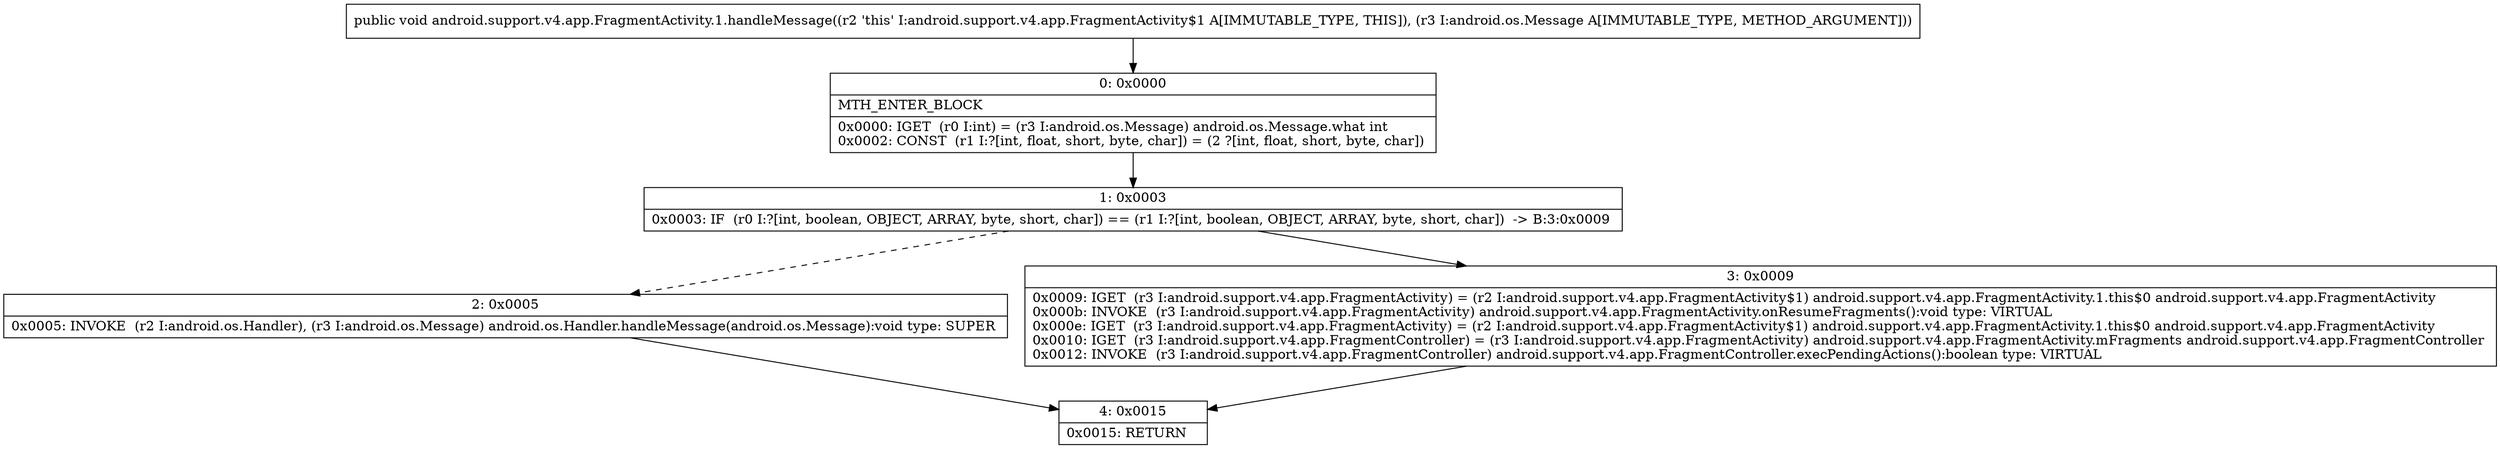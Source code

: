 digraph "CFG forandroid.support.v4.app.FragmentActivity.1.handleMessage(Landroid\/os\/Message;)V" {
Node_0 [shape=record,label="{0\:\ 0x0000|MTH_ENTER_BLOCK\l|0x0000: IGET  (r0 I:int) = (r3 I:android.os.Message) android.os.Message.what int \l0x0002: CONST  (r1 I:?[int, float, short, byte, char]) = (2 ?[int, float, short, byte, char]) \l}"];
Node_1 [shape=record,label="{1\:\ 0x0003|0x0003: IF  (r0 I:?[int, boolean, OBJECT, ARRAY, byte, short, char]) == (r1 I:?[int, boolean, OBJECT, ARRAY, byte, short, char])  \-\> B:3:0x0009 \l}"];
Node_2 [shape=record,label="{2\:\ 0x0005|0x0005: INVOKE  (r2 I:android.os.Handler), (r3 I:android.os.Message) android.os.Handler.handleMessage(android.os.Message):void type: SUPER \l}"];
Node_3 [shape=record,label="{3\:\ 0x0009|0x0009: IGET  (r3 I:android.support.v4.app.FragmentActivity) = (r2 I:android.support.v4.app.FragmentActivity$1) android.support.v4.app.FragmentActivity.1.this$0 android.support.v4.app.FragmentActivity \l0x000b: INVOKE  (r3 I:android.support.v4.app.FragmentActivity) android.support.v4.app.FragmentActivity.onResumeFragments():void type: VIRTUAL \l0x000e: IGET  (r3 I:android.support.v4.app.FragmentActivity) = (r2 I:android.support.v4.app.FragmentActivity$1) android.support.v4.app.FragmentActivity.1.this$0 android.support.v4.app.FragmentActivity \l0x0010: IGET  (r3 I:android.support.v4.app.FragmentController) = (r3 I:android.support.v4.app.FragmentActivity) android.support.v4.app.FragmentActivity.mFragments android.support.v4.app.FragmentController \l0x0012: INVOKE  (r3 I:android.support.v4.app.FragmentController) android.support.v4.app.FragmentController.execPendingActions():boolean type: VIRTUAL \l}"];
Node_4 [shape=record,label="{4\:\ 0x0015|0x0015: RETURN   \l}"];
MethodNode[shape=record,label="{public void android.support.v4.app.FragmentActivity.1.handleMessage((r2 'this' I:android.support.v4.app.FragmentActivity$1 A[IMMUTABLE_TYPE, THIS]), (r3 I:android.os.Message A[IMMUTABLE_TYPE, METHOD_ARGUMENT])) }"];
MethodNode -> Node_0;
Node_0 -> Node_1;
Node_1 -> Node_2[style=dashed];
Node_1 -> Node_3;
Node_2 -> Node_4;
Node_3 -> Node_4;
}

